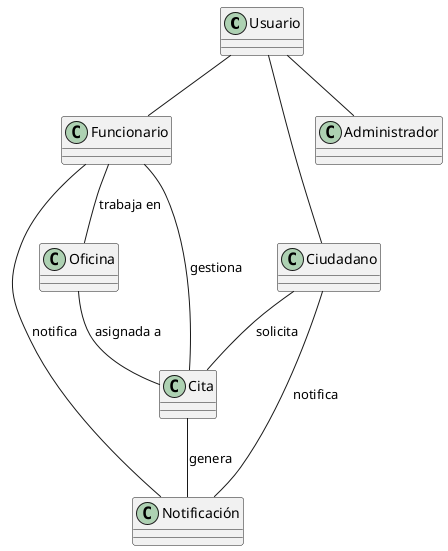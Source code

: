 @startuml
class Usuario {
}

class Ciudadano {
}

class Funcionario {
}

class Administrador {
}

class Cita {
}

class Oficina {
}

class Notificación {
}

Usuario -- Ciudadano
Usuario -- Funcionario
Usuario -- Administrador

Ciudadano -- Cita : "solicita"
Funcionario -d- Cita : "gestiona"

Oficina -- Cita : "asignada a"
Oficina -u- Funcionario : "trabaja en"

Cita -- Notificación : "genera"

Notificación -u- Ciudadano : "notifica"
Notificación -u- Funcionario : "notifica"
@enduml
